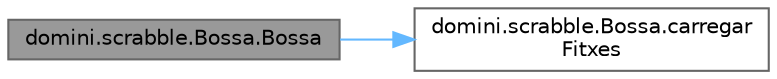 digraph "domini.scrabble.Bossa.Bossa"
{
 // INTERACTIVE_SVG=YES
 // LATEX_PDF_SIZE
  bgcolor="transparent";
  edge [fontname=Helvetica,fontsize=10,labelfontname=Helvetica,labelfontsize=10];
  node [fontname=Helvetica,fontsize=10,shape=box,height=0.2,width=0.4];
  rankdir="LR";
  Node1 [id="Node000001",label="domini.scrabble.Bossa.Bossa",height=0.2,width=0.4,color="gray40", fillcolor="grey60", style="filled", fontcolor="black",tooltip="Constructor de la classe Bossa."];
  Node1 -> Node2 [id="edge1_Node000001_Node000002",color="steelblue1",style="solid",tooltip=" "];
  Node2 [id="Node000002",label="domini.scrabble.Bossa.carregar\lFitxes",height=0.2,width=0.4,color="grey40", fillcolor="white", style="filled",URL="$classdomini_1_1scrabble_1_1_bossa.html#ae1f8735ea3f69d7109d81115e0b1dc16",tooltip="Inicialitza la bossa amb les fitxes des d'un fitxer de text."];
}

